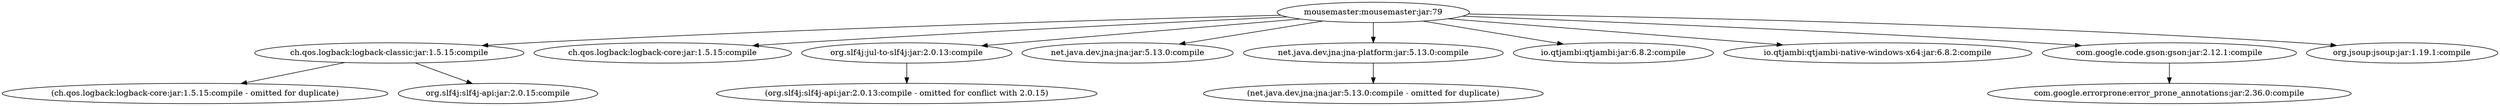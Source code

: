 digraph petoncle__mousemaster {
	"mousemaster:mousemaster:jar:79" -> "ch.qos.logback:logback-classic:jar:1.5.15:compile" ; 
	"mousemaster:mousemaster:jar:79" -> "ch.qos.logback:logback-core:jar:1.5.15:compile" ; 
	"mousemaster:mousemaster:jar:79" -> "org.slf4j:jul-to-slf4j:jar:2.0.13:compile" ; 
	"mousemaster:mousemaster:jar:79" -> "net.java.dev.jna:jna:jar:5.13.0:compile" ; 
	"mousemaster:mousemaster:jar:79" -> "net.java.dev.jna:jna-platform:jar:5.13.0:compile" ; 
	"mousemaster:mousemaster:jar:79" -> "io.qtjambi:qtjambi:jar:6.8.2:compile" ; 
	"mousemaster:mousemaster:jar:79" -> "io.qtjambi:qtjambi-native-windows-x64:jar:6.8.2:compile" ; 
	"mousemaster:mousemaster:jar:79" -> "com.google.code.gson:gson:jar:2.12.1:compile" ; 
	"mousemaster:mousemaster:jar:79" -> "org.jsoup:jsoup:jar:1.19.1:compile" ; 
	"ch.qos.logback:logback-classic:jar:1.5.15:compile" -> "(ch.qos.logback:logback-core:jar:1.5.15:compile - omitted for duplicate)" ; 
	"ch.qos.logback:logback-classic:jar:1.5.15:compile" -> "org.slf4j:slf4j-api:jar:2.0.15:compile" ; 
	"org.slf4j:jul-to-slf4j:jar:2.0.13:compile" -> "(org.slf4j:slf4j-api:jar:2.0.13:compile - omitted for conflict with 2.0.15)" ; 
	"net.java.dev.jna:jna-platform:jar:5.13.0:compile" -> "(net.java.dev.jna:jna:jar:5.13.0:compile - omitted for duplicate)" ; 
	"com.google.code.gson:gson:jar:2.12.1:compile" -> "com.google.errorprone:error_prone_annotations:jar:2.36.0:compile" ; 
}
